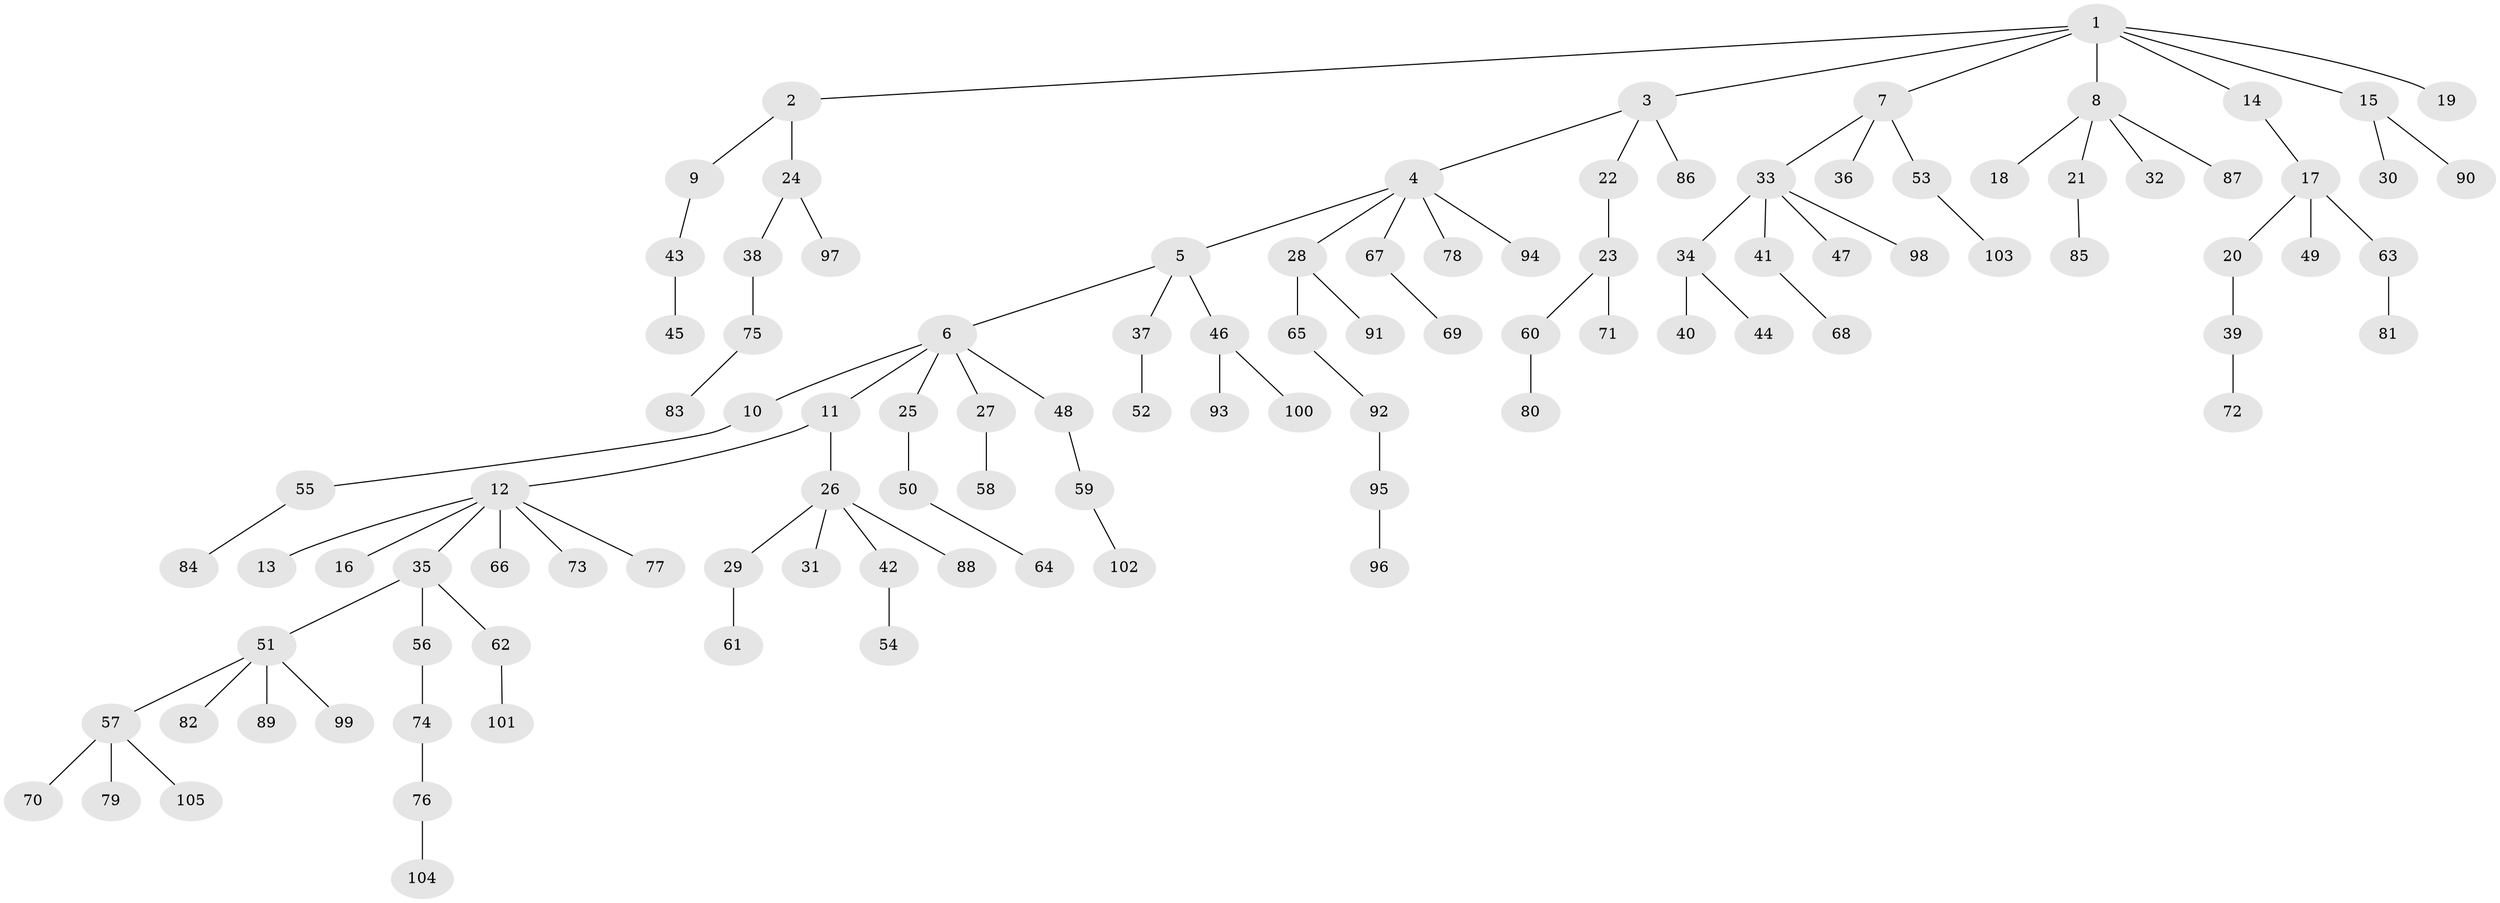 // coarse degree distribution, {8: 0.0410958904109589, 3: 0.0821917808219178, 4: 0.0684931506849315, 2: 0.2602739726027397, 1: 0.5342465753424658, 5: 0.0136986301369863}
// Generated by graph-tools (version 1.1) at 2025/19/03/04/25 18:19:10]
// undirected, 105 vertices, 104 edges
graph export_dot {
graph [start="1"]
  node [color=gray90,style=filled];
  1;
  2;
  3;
  4;
  5;
  6;
  7;
  8;
  9;
  10;
  11;
  12;
  13;
  14;
  15;
  16;
  17;
  18;
  19;
  20;
  21;
  22;
  23;
  24;
  25;
  26;
  27;
  28;
  29;
  30;
  31;
  32;
  33;
  34;
  35;
  36;
  37;
  38;
  39;
  40;
  41;
  42;
  43;
  44;
  45;
  46;
  47;
  48;
  49;
  50;
  51;
  52;
  53;
  54;
  55;
  56;
  57;
  58;
  59;
  60;
  61;
  62;
  63;
  64;
  65;
  66;
  67;
  68;
  69;
  70;
  71;
  72;
  73;
  74;
  75;
  76;
  77;
  78;
  79;
  80;
  81;
  82;
  83;
  84;
  85;
  86;
  87;
  88;
  89;
  90;
  91;
  92;
  93;
  94;
  95;
  96;
  97;
  98;
  99;
  100;
  101;
  102;
  103;
  104;
  105;
  1 -- 2;
  1 -- 3;
  1 -- 7;
  1 -- 8;
  1 -- 14;
  1 -- 15;
  1 -- 19;
  2 -- 9;
  2 -- 24;
  3 -- 4;
  3 -- 22;
  3 -- 86;
  4 -- 5;
  4 -- 28;
  4 -- 67;
  4 -- 78;
  4 -- 94;
  5 -- 6;
  5 -- 37;
  5 -- 46;
  6 -- 10;
  6 -- 11;
  6 -- 25;
  6 -- 27;
  6 -- 48;
  7 -- 33;
  7 -- 36;
  7 -- 53;
  8 -- 18;
  8 -- 21;
  8 -- 32;
  8 -- 87;
  9 -- 43;
  10 -- 55;
  11 -- 12;
  11 -- 26;
  12 -- 13;
  12 -- 16;
  12 -- 35;
  12 -- 66;
  12 -- 73;
  12 -- 77;
  14 -- 17;
  15 -- 30;
  15 -- 90;
  17 -- 20;
  17 -- 49;
  17 -- 63;
  20 -- 39;
  21 -- 85;
  22 -- 23;
  23 -- 60;
  23 -- 71;
  24 -- 38;
  24 -- 97;
  25 -- 50;
  26 -- 29;
  26 -- 31;
  26 -- 42;
  26 -- 88;
  27 -- 58;
  28 -- 65;
  28 -- 91;
  29 -- 61;
  33 -- 34;
  33 -- 41;
  33 -- 47;
  33 -- 98;
  34 -- 40;
  34 -- 44;
  35 -- 51;
  35 -- 56;
  35 -- 62;
  37 -- 52;
  38 -- 75;
  39 -- 72;
  41 -- 68;
  42 -- 54;
  43 -- 45;
  46 -- 93;
  46 -- 100;
  48 -- 59;
  50 -- 64;
  51 -- 57;
  51 -- 82;
  51 -- 89;
  51 -- 99;
  53 -- 103;
  55 -- 84;
  56 -- 74;
  57 -- 70;
  57 -- 79;
  57 -- 105;
  59 -- 102;
  60 -- 80;
  62 -- 101;
  63 -- 81;
  65 -- 92;
  67 -- 69;
  74 -- 76;
  75 -- 83;
  76 -- 104;
  92 -- 95;
  95 -- 96;
}
